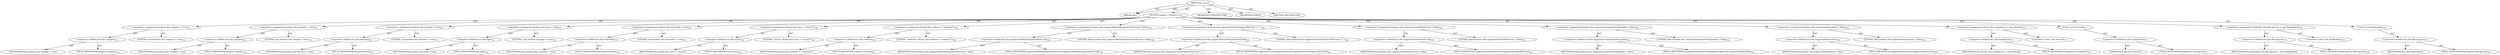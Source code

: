 digraph "&lt;init&gt;" {  
"111669149745" [label = <(METHOD,&lt;init&gt;)> ]
"115964117083" [label = <(PARAM,this)> ]
"25769803905" [label = <(BLOCK,&lt;empty&gt;,&lt;empty&gt;)<SUB>127</SUB>> ]
"30064771808" [label = <(&lt;operator&gt;.assignment,boolean this.compact = true)<SUB>133</SUB>> ]
"30064771809" [label = <(&lt;operator&gt;.fieldAccess,this.compact)<SUB>133</SUB>> ]
"68719477308" [label = <(IDENTIFIER,this,boolean this.compact = true)> ]
"55834575004" [label = <(FIELD_IDENTIFIER,compact,compact)<SUB>133</SUB>> ]
"90194313404" [label = <(LITERAL,true,boolean this.compact = true)<SUB>133</SUB>> ]
"30064771810" [label = <(&lt;operator&gt;.assignment,boolean this.compile = true)<SUB>134</SUB>> ]
"30064771811" [label = <(&lt;operator&gt;.fieldAccess,this.compile)<SUB>134</SUB>> ]
"68719477309" [label = <(IDENTIFIER,this,boolean this.compile = true)> ]
"55834575005" [label = <(FIELD_IDENTIFIER,compile,compile)<SUB>134</SUB>> ]
"90194313405" [label = <(LITERAL,true,boolean this.compile = true)<SUB>134</SUB>> ]
"30064771812" [label = <(&lt;operator&gt;.assignment,boolean this.decimal = true)<SUB>137</SUB>> ]
"30064771813" [label = <(&lt;operator&gt;.fieldAccess,this.decimal)<SUB>137</SUB>> ]
"68719477310" [label = <(IDENTIFIER,this,boolean this.decimal = true)> ]
"55834575006" [label = <(FIELD_IDENTIFIER,decimal,decimal)<SUB>137</SUB>> ]
"90194313406" [label = <(LITERAL,true,boolean this.decimal = true)<SUB>137</SUB>> ]
"30064771814" [label = <(&lt;operator&gt;.assignment,boolean this.logo = true)<SUB>143</SUB>> ]
"30064771815" [label = <(&lt;operator&gt;.fieldAccess,this.logo)<SUB>143</SUB>> ]
"68719477311" [label = <(IDENTIFIER,this,boolean this.logo = true)> ]
"55834575007" [label = <(FIELD_IDENTIFIER,logo,logo)<SUB>143</SUB>> ]
"90194313407" [label = <(LITERAL,true,boolean this.logo = true)<SUB>143</SUB>> ]
"30064771816" [label = <(&lt;operator&gt;.assignment,boolean this.sourcedir = true)<SUB>147</SUB>> ]
"30064771817" [label = <(&lt;operator&gt;.fieldAccess,this.sourcedir)<SUB>147</SUB>> ]
"68719477312" [label = <(IDENTIFIER,this,boolean this.sourcedir = true)> ]
"55834575008" [label = <(FIELD_IDENTIFIER,sourcedir,sourcedir)<SUB>147</SUB>> ]
"90194313408" [label = <(LITERAL,true,boolean this.sourcedir = true)<SUB>147</SUB>> ]
"30064771818" [label = <(&lt;operator&gt;.assignment,String this.trace = &quot;trace2&quot;)<SUB>156</SUB>> ]
"30064771819" [label = <(&lt;operator&gt;.fieldAccess,this.trace)<SUB>156</SUB>> ]
"68719477313" [label = <(IDENTIFIER,this,String this.trace = &quot;trace2&quot;)> ]
"55834575009" [label = <(FIELD_IDENTIFIER,trace,trace)<SUB>156</SUB>> ]
"90194313409" [label = <(LITERAL,&quot;trace2&quot;,String this.trace = &quot;trace2&quot;)<SUB>156</SUB>> ]
"30064771820" [label = <(&lt;operator&gt;.assignment,String this.verbose = &quot;verbose3&quot;)<SUB>158</SUB>> ]
"30064771821" [label = <(&lt;operator&gt;.fieldAccess,this.verbose)<SUB>158</SUB>> ]
"68719477314" [label = <(IDENTIFIER,this,String this.verbose = &quot;verbose3&quot;)> ]
"55834575010" [label = <(FIELD_IDENTIFIER,verbose,verbose)<SUB>158</SUB>> ]
"90194313410" [label = <(LITERAL,&quot;verbose3&quot;,String this.verbose = &quot;verbose3&quot;)<SUB>158</SUB>> ]
"30064771822" [label = <(&lt;operator&gt;.assignment,boolean this.suppressMethodArgumentNotUsed = false)<SUB>159</SUB>> ]
"30064771823" [label = <(&lt;operator&gt;.fieldAccess,this.suppressMethodArgumentNotUsed)<SUB>159</SUB>> ]
"68719477315" [label = <(IDENTIFIER,this,boolean this.suppressMethodArgumentNotUsed = false)> ]
"55834575011" [label = <(FIELD_IDENTIFIER,suppressMethodArgumentNotUsed,suppressMethodArgumentNotUsed)<SUB>159</SUB>> ]
"90194313411" [label = <(LITERAL,false,boolean this.suppressMethodArgumentNotUsed = false)<SUB>159</SUB>> ]
"30064771824" [label = <(&lt;operator&gt;.assignment,boolean this.suppressPrivatePropertyNotUsed = f...)<SUB>160</SUB>> ]
"30064771825" [label = <(&lt;operator&gt;.fieldAccess,this.suppressPrivatePropertyNotUsed)<SUB>160</SUB>> ]
"68719477316" [label = <(IDENTIFIER,this,boolean this.suppressPrivatePropertyNotUsed = f...)> ]
"55834575012" [label = <(FIELD_IDENTIFIER,suppressPrivatePropertyNotUsed,suppressPrivatePropertyNotUsed)<SUB>160</SUB>> ]
"90194313412" [label = <(LITERAL,false,boolean this.suppressPrivatePropertyNotUsed = f...)<SUB>160</SUB>> ]
"30064771826" [label = <(&lt;operator&gt;.assignment,boolean this.suppressVariableNotUsed = false)<SUB>161</SUB>> ]
"30064771827" [label = <(&lt;operator&gt;.fieldAccess,this.suppressVariableNotUsed)<SUB>161</SUB>> ]
"68719477317" [label = <(IDENTIFIER,this,boolean this.suppressVariableNotUsed = false)> ]
"55834575013" [label = <(FIELD_IDENTIFIER,suppressVariableNotUsed,suppressVariableNotUsed)<SUB>161</SUB>> ]
"90194313413" [label = <(LITERAL,false,boolean this.suppressVariableNotUsed = false)<SUB>161</SUB>> ]
"30064771828" [label = <(&lt;operator&gt;.assignment,boolean this.suppressExceptionNotSignalled = false)<SUB>162</SUB>> ]
"30064771829" [label = <(&lt;operator&gt;.fieldAccess,this.suppressExceptionNotSignalled)<SUB>162</SUB>> ]
"68719477318" [label = <(IDENTIFIER,this,boolean this.suppressExceptionNotSignalled = false)> ]
"55834575014" [label = <(FIELD_IDENTIFIER,suppressExceptionNotSignalled,suppressExceptionNotSignalled)<SUB>162</SUB>> ]
"90194313414" [label = <(LITERAL,false,boolean this.suppressExceptionNotSignalled = false)<SUB>162</SUB>> ]
"30064771830" [label = <(&lt;operator&gt;.assignment,boolean this.suppressDeprecation = false)<SUB>163</SUB>> ]
"30064771831" [label = <(&lt;operator&gt;.fieldAccess,this.suppressDeprecation)<SUB>163</SUB>> ]
"68719477319" [label = <(IDENTIFIER,this,boolean this.suppressDeprecation = false)> ]
"55834575015" [label = <(FIELD_IDENTIFIER,suppressDeprecation,suppressDeprecation)<SUB>163</SUB>> ]
"90194313415" [label = <(LITERAL,false,boolean this.suppressDeprecation = false)<SUB>163</SUB>> ]
"30064771832" [label = <(&lt;operator&gt;.assignment,Vector this.compileList = new Vector())<SUB>177</SUB>> ]
"30064771833" [label = <(&lt;operator&gt;.fieldAccess,this.compileList)<SUB>177</SUB>> ]
"68719477320" [label = <(IDENTIFIER,this,Vector this.compileList = new Vector())> ]
"55834575016" [label = <(FIELD_IDENTIFIER,compileList,compileList)<SUB>177</SUB>> ]
"30064771834" [label = <(&lt;operator&gt;.alloc,new Vector())<SUB>177</SUB>> ]
"30064771835" [label = <(&lt;init&gt;,new Vector())<SUB>177</SUB>> ]
"30064771836" [label = <(&lt;operator&gt;.fieldAccess,this.compileList)<SUB>177</SUB>> ]
"68719477321" [label = <(IDENTIFIER,this,new Vector())> ]
"55834575017" [label = <(FIELD_IDENTIFIER,compileList,compileList)<SUB>177</SUB>> ]
"30064771837" [label = <(&lt;operator&gt;.assignment,Hashtable this.filecopyList = new Hashtable())<SUB>178</SUB>> ]
"30064771838" [label = <(&lt;operator&gt;.fieldAccess,this.filecopyList)<SUB>178</SUB>> ]
"68719477322" [label = <(IDENTIFIER,this,Hashtable this.filecopyList = new Hashtable())> ]
"55834575018" [label = <(FIELD_IDENTIFIER,filecopyList,filecopyList)<SUB>178</SUB>> ]
"30064771839" [label = <(&lt;operator&gt;.alloc,new Hashtable())<SUB>178</SUB>> ]
"30064771840" [label = <(&lt;init&gt;,new Hashtable())<SUB>178</SUB>> ]
"30064771841" [label = <(&lt;operator&gt;.fieldAccess,this.filecopyList)<SUB>178</SUB>> ]
"68719477323" [label = <(IDENTIFIER,this,new Hashtable())> ]
"55834575019" [label = <(FIELD_IDENTIFIER,filecopyList,filecopyList)<SUB>178</SUB>> ]
"133143986317" [label = <(MODIFIER,CONSTRUCTOR)> ]
"133143986318" [label = <(MODIFIER,PUBLIC)> ]
"128849018929" [label = <(METHOD_RETURN,void)> ]
  "111669149745" -> "115964117083"  [ label = "AST: "] 
  "111669149745" -> "25769803905"  [ label = "AST: "] 
  "111669149745" -> "133143986317"  [ label = "AST: "] 
  "111669149745" -> "133143986318"  [ label = "AST: "] 
  "111669149745" -> "128849018929"  [ label = "AST: "] 
  "25769803905" -> "30064771808"  [ label = "AST: "] 
  "25769803905" -> "30064771810"  [ label = "AST: "] 
  "25769803905" -> "30064771812"  [ label = "AST: "] 
  "25769803905" -> "30064771814"  [ label = "AST: "] 
  "25769803905" -> "30064771816"  [ label = "AST: "] 
  "25769803905" -> "30064771818"  [ label = "AST: "] 
  "25769803905" -> "30064771820"  [ label = "AST: "] 
  "25769803905" -> "30064771822"  [ label = "AST: "] 
  "25769803905" -> "30064771824"  [ label = "AST: "] 
  "25769803905" -> "30064771826"  [ label = "AST: "] 
  "25769803905" -> "30064771828"  [ label = "AST: "] 
  "25769803905" -> "30064771830"  [ label = "AST: "] 
  "25769803905" -> "30064771832"  [ label = "AST: "] 
  "25769803905" -> "30064771835"  [ label = "AST: "] 
  "25769803905" -> "30064771837"  [ label = "AST: "] 
  "25769803905" -> "30064771840"  [ label = "AST: "] 
  "30064771808" -> "30064771809"  [ label = "AST: "] 
  "30064771808" -> "90194313404"  [ label = "AST: "] 
  "30064771809" -> "68719477308"  [ label = "AST: "] 
  "30064771809" -> "55834575004"  [ label = "AST: "] 
  "30064771810" -> "30064771811"  [ label = "AST: "] 
  "30064771810" -> "90194313405"  [ label = "AST: "] 
  "30064771811" -> "68719477309"  [ label = "AST: "] 
  "30064771811" -> "55834575005"  [ label = "AST: "] 
  "30064771812" -> "30064771813"  [ label = "AST: "] 
  "30064771812" -> "90194313406"  [ label = "AST: "] 
  "30064771813" -> "68719477310"  [ label = "AST: "] 
  "30064771813" -> "55834575006"  [ label = "AST: "] 
  "30064771814" -> "30064771815"  [ label = "AST: "] 
  "30064771814" -> "90194313407"  [ label = "AST: "] 
  "30064771815" -> "68719477311"  [ label = "AST: "] 
  "30064771815" -> "55834575007"  [ label = "AST: "] 
  "30064771816" -> "30064771817"  [ label = "AST: "] 
  "30064771816" -> "90194313408"  [ label = "AST: "] 
  "30064771817" -> "68719477312"  [ label = "AST: "] 
  "30064771817" -> "55834575008"  [ label = "AST: "] 
  "30064771818" -> "30064771819"  [ label = "AST: "] 
  "30064771818" -> "90194313409"  [ label = "AST: "] 
  "30064771819" -> "68719477313"  [ label = "AST: "] 
  "30064771819" -> "55834575009"  [ label = "AST: "] 
  "30064771820" -> "30064771821"  [ label = "AST: "] 
  "30064771820" -> "90194313410"  [ label = "AST: "] 
  "30064771821" -> "68719477314"  [ label = "AST: "] 
  "30064771821" -> "55834575010"  [ label = "AST: "] 
  "30064771822" -> "30064771823"  [ label = "AST: "] 
  "30064771822" -> "90194313411"  [ label = "AST: "] 
  "30064771823" -> "68719477315"  [ label = "AST: "] 
  "30064771823" -> "55834575011"  [ label = "AST: "] 
  "30064771824" -> "30064771825"  [ label = "AST: "] 
  "30064771824" -> "90194313412"  [ label = "AST: "] 
  "30064771825" -> "68719477316"  [ label = "AST: "] 
  "30064771825" -> "55834575012"  [ label = "AST: "] 
  "30064771826" -> "30064771827"  [ label = "AST: "] 
  "30064771826" -> "90194313413"  [ label = "AST: "] 
  "30064771827" -> "68719477317"  [ label = "AST: "] 
  "30064771827" -> "55834575013"  [ label = "AST: "] 
  "30064771828" -> "30064771829"  [ label = "AST: "] 
  "30064771828" -> "90194313414"  [ label = "AST: "] 
  "30064771829" -> "68719477318"  [ label = "AST: "] 
  "30064771829" -> "55834575014"  [ label = "AST: "] 
  "30064771830" -> "30064771831"  [ label = "AST: "] 
  "30064771830" -> "90194313415"  [ label = "AST: "] 
  "30064771831" -> "68719477319"  [ label = "AST: "] 
  "30064771831" -> "55834575015"  [ label = "AST: "] 
  "30064771832" -> "30064771833"  [ label = "AST: "] 
  "30064771832" -> "30064771834"  [ label = "AST: "] 
  "30064771833" -> "68719477320"  [ label = "AST: "] 
  "30064771833" -> "55834575016"  [ label = "AST: "] 
  "30064771835" -> "30064771836"  [ label = "AST: "] 
  "30064771836" -> "68719477321"  [ label = "AST: "] 
  "30064771836" -> "55834575017"  [ label = "AST: "] 
  "30064771837" -> "30064771838"  [ label = "AST: "] 
  "30064771837" -> "30064771839"  [ label = "AST: "] 
  "30064771838" -> "68719477322"  [ label = "AST: "] 
  "30064771838" -> "55834575018"  [ label = "AST: "] 
  "30064771840" -> "30064771841"  [ label = "AST: "] 
  "30064771841" -> "68719477323"  [ label = "AST: "] 
  "30064771841" -> "55834575019"  [ label = "AST: "] 
  "111669149745" -> "115964117083"  [ label = "DDG: "] 
}
